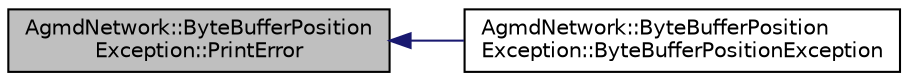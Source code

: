 digraph "AgmdNetwork::ByteBufferPositionException::PrintError"
{
  edge [fontname="Helvetica",fontsize="10",labelfontname="Helvetica",labelfontsize="10"];
  node [fontname="Helvetica",fontsize="10",shape=record];
  rankdir="LR";
  Node1 [label="AgmdNetwork::ByteBufferPosition\lException::PrintError",height=0.2,width=0.4,color="black", fillcolor="grey75", style="filled" fontcolor="black"];
  Node1 -> Node2 [dir="back",color="midnightblue",fontsize="10",style="solid"];
  Node2 [label="AgmdNetwork::ByteBufferPosition\lException::ByteBufferPositionException",height=0.2,width=0.4,color="black", fillcolor="white", style="filled",URL="$class_agmd_network_1_1_byte_buffer_position_exception.html#ad9303c981d0147b003618ef8ae44d601"];
}
